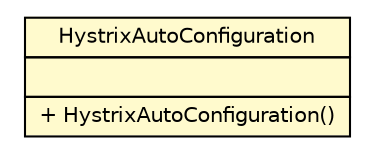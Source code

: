 #!/usr/local/bin/dot
#
# Class diagram 
# Generated by UMLGraph version R5_6-24-gf6e263 (http://www.umlgraph.org/)
#

digraph G {
	edge [fontname="Helvetica",fontsize=10,labelfontname="Helvetica",labelfontsize=10];
	node [fontname="Helvetica",fontsize=10,shape=plaintext];
	nodesep=0.25;
	ranksep=0.5;
	// com.yirendai.oss.lib.histrix.spring.config.HystrixAutoConfiguration
	c42 [label=<<table title="com.yirendai.oss.lib.histrix.spring.config.HystrixAutoConfiguration" border="0" cellborder="1" cellspacing="0" cellpadding="2" port="p" bgcolor="lemonChiffon" href="./HystrixAutoConfiguration.html">
		<tr><td><table border="0" cellspacing="0" cellpadding="1">
<tr><td align="center" balign="center"> HystrixAutoConfiguration </td></tr>
		</table></td></tr>
		<tr><td><table border="0" cellspacing="0" cellpadding="1">
<tr><td align="left" balign="left">  </td></tr>
		</table></td></tr>
		<tr><td><table border="0" cellspacing="0" cellpadding="1">
<tr><td align="left" balign="left"> + HystrixAutoConfiguration() </td></tr>
		</table></td></tr>
		</table>>, URL="./HystrixAutoConfiguration.html", fontname="Helvetica", fontcolor="black", fontsize=10.0];
}

